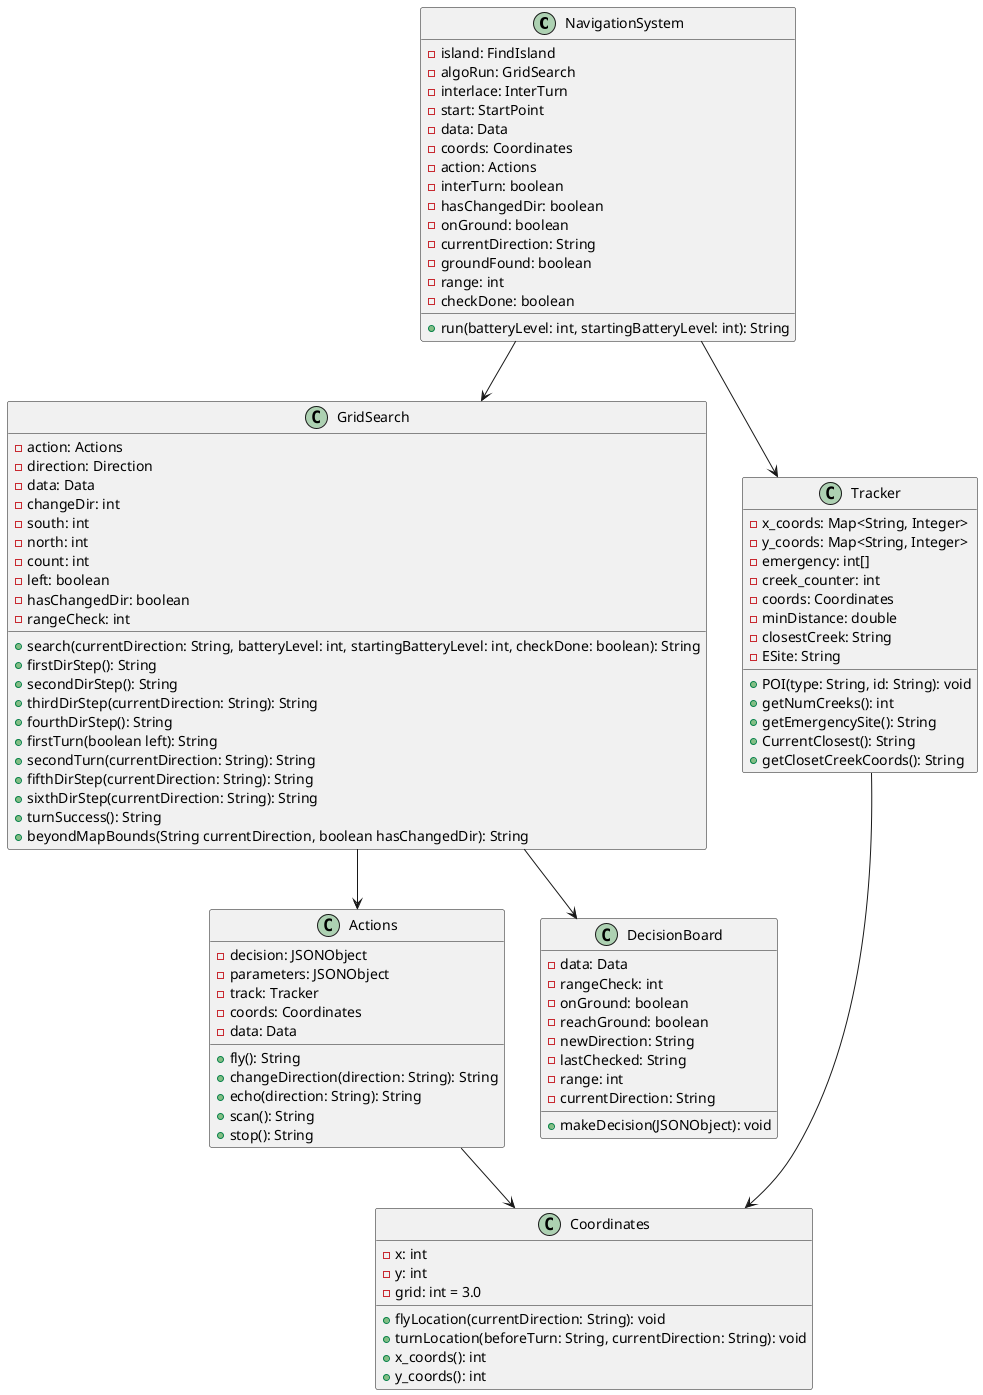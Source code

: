 @startuml

    class NavigationSystem {
        -island: FindIsland
        -algoRun: GridSearch
        -interlace: InterTurn
        -start: StartPoint
        -data: Data
        -coords: Coordinates
        -action: Actions
        -interTurn: boolean
        -hasChangedDir: boolean
        -onGround: boolean
        -currentDirection: String
        -groundFound: boolean
        -range: int
        -checkDone: boolean

        +run(batteryLevel: int, startingBatteryLevel: int): String
    }

    class Actions {
        -decision: JSONObject
        -parameters: JSONObject
        -track: Tracker
        -coords: Coordinates
        -data: Data
        +fly(): String
        +changeDirection(direction: String): String
        +echo(direction: String): String
        +scan(): String
        +stop(): String
    }

    class DecisionBoard{
        -data: Data
        -rangeCheck: int
        -onGround: boolean
        -reachGround: boolean
        -newDirection: String
        -lastChecked: String
        -range: int
        -currentDirection: String

        +makeDecision(JSONObject): void
    }

    class GridSearch {
        - action: Actions
        - direction: Direction
        - data: Data
        - changeDir: int
        - south: int
        - north: int
        - count: int
        - left: boolean
        - hasChangedDir: boolean
        - rangeCheck: int

        + search(currentDirection: String, batteryLevel: int, startingBatteryLevel: int, checkDone: boolean): String
        + firstDirStep(): String
        + secondDirStep(): String
        + thirdDirStep(currentDirection: String): String
        + fourthDirStep(): String
        + firstTurn(boolean left): String
        + secondTurn(currentDirection: String): String
        + fifthDirStep(currentDirection: String): String
        + sixthDirStep(currentDirection: String): String
        + turnSuccess(): String
        + beyondMapBounds(String currentDirection, boolean hasChangedDir): String
    }

    class Tracker{
        -x_coords: Map<String, Integer>
        -y_coords: Map<String, Integer>
        -emergency: int[]
        -creek_counter: int
        -coords: Coordinates
        -minDistance: double
        -closestCreek: String
        -ESite: String

        +POI(type: String, id: String): void
        +getNumCreeks(): int
        +getEmergencySite(): String
        +CurrentClosest(): String
        +getClosetCreekCoords(): String
    }

    class Coordinates{
        -x: int
        -y: int 
        -grid: int = 3.0

        +flyLocation(currentDirection: String): void
        +turnLocation(beforeTurn: String, currentDirection: String): void
        +x_coords(): int
        +y_coords(): int
    }


    NavigationSystem --> GridSearch
    NavigationSystem --> Tracker

    GridSearch --> DecisionBoard
    GridSearch --> Actions
    Tracker --> Coordinates
    Actions --> Coordinates 

@enduml